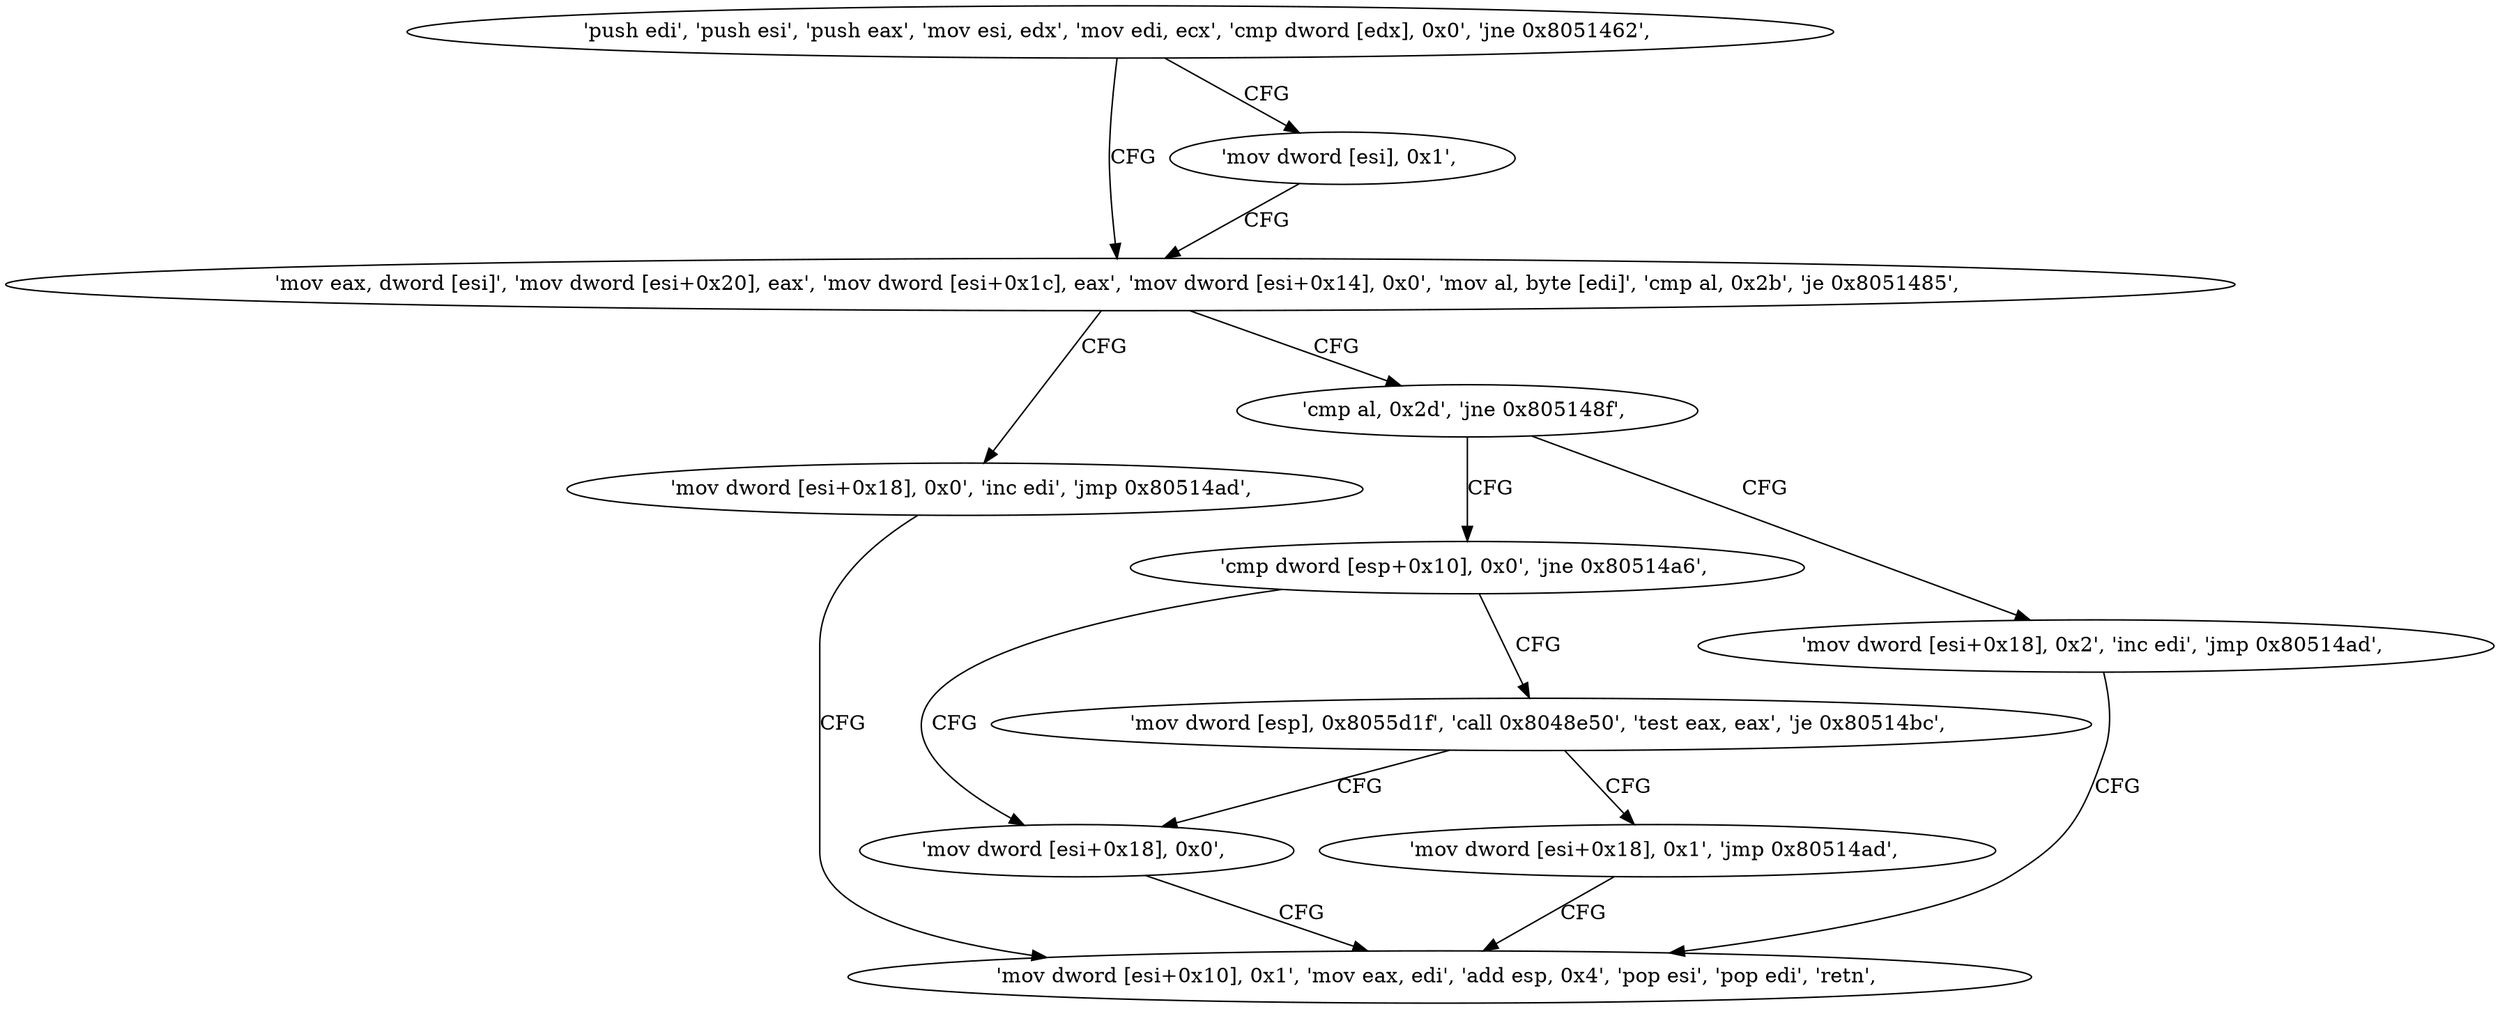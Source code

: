 digraph "func" {
"134550608" [label = "'push edi', 'push esi', 'push eax', 'mov esi, edx', 'mov edi, ecx', 'cmp dword [edx], 0x0', 'jne 0x8051462', " ]
"134550626" [label = "'mov eax, dword [esi]', 'mov dword [esi+0x20], eax', 'mov dword [esi+0x1c], eax', 'mov dword [esi+0x14], 0x0', 'mov al, byte [edi]', 'cmp al, 0x2b', 'je 0x8051485', " ]
"134550620" [label = "'mov dword [esi], 0x1', " ]
"134550661" [label = "'mov dword [esi+0x18], 0x0', 'inc edi', 'jmp 0x80514ad', " ]
"134550647" [label = "'cmp al, 0x2d', 'jne 0x805148f', " ]
"134550701" [label = "'mov dword [esi+0x10], 0x1', 'mov eax, edi', 'add esp, 0x4', 'pop esi', 'pop edi', 'retn', " ]
"134550671" [label = "'cmp dword [esp+0x10], 0x0', 'jne 0x80514a6', " ]
"134550651" [label = "'mov dword [esi+0x18], 0x2', 'inc edi', 'jmp 0x80514ad', " ]
"134550694" [label = "'mov dword [esi+0x18], 0x0', " ]
"134550678" [label = "'mov dword [esp], 0x8055d1f', 'call 0x8048e50', 'test eax, eax', 'je 0x80514bc', " ]
"134550716" [label = "'mov dword [esi+0x18], 0x1', 'jmp 0x80514ad', " ]
"134550608" -> "134550626" [ label = "CFG" ]
"134550608" -> "134550620" [ label = "CFG" ]
"134550626" -> "134550661" [ label = "CFG" ]
"134550626" -> "134550647" [ label = "CFG" ]
"134550620" -> "134550626" [ label = "CFG" ]
"134550661" -> "134550701" [ label = "CFG" ]
"134550647" -> "134550671" [ label = "CFG" ]
"134550647" -> "134550651" [ label = "CFG" ]
"134550671" -> "134550694" [ label = "CFG" ]
"134550671" -> "134550678" [ label = "CFG" ]
"134550651" -> "134550701" [ label = "CFG" ]
"134550694" -> "134550701" [ label = "CFG" ]
"134550678" -> "134550716" [ label = "CFG" ]
"134550678" -> "134550694" [ label = "CFG" ]
"134550716" -> "134550701" [ label = "CFG" ]
}
